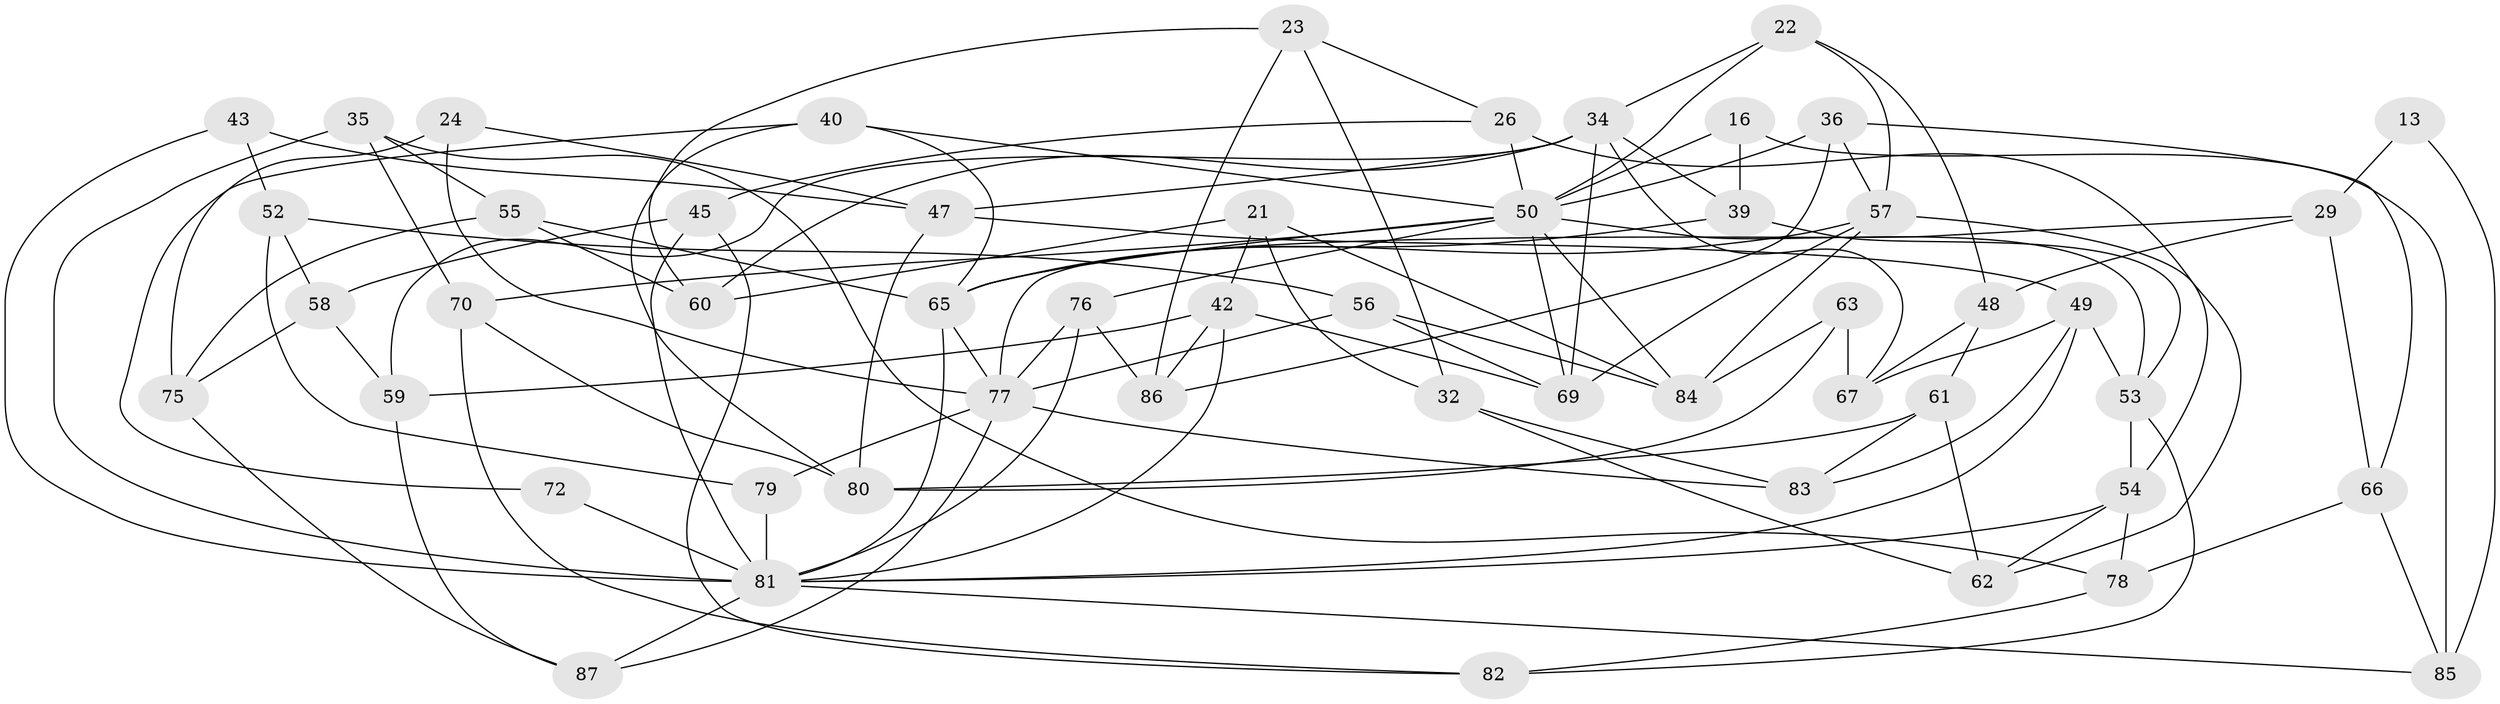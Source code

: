 // original degree distribution, {4: 1.0}
// Generated by graph-tools (version 1.1) at 2025/02/03/04/25 22:02:20]
// undirected, 52 vertices, 117 edges
graph export_dot {
graph [start="1"]
  node [color=gray90,style=filled];
  13;
  16;
  21;
  22;
  23;
  24;
  26;
  29 [super="+18"];
  32;
  34 [super="+27"];
  35;
  36;
  39;
  40 [super="+4"];
  42 [super="+10"];
  43;
  45;
  47 [super="+17"];
  48;
  49 [super="+19"];
  50 [super="+2+28+25"];
  52;
  53 [super="+31"];
  54 [super="+8"];
  55;
  56;
  57 [super="+20"];
  58;
  59;
  60;
  61;
  62;
  63;
  65 [super="+5+7+12+51"];
  66;
  67;
  69 [super="+68"];
  70 [super="+30"];
  72;
  75;
  76;
  77 [super="+71+73"];
  78;
  79;
  80 [super="+6"];
  81 [super="+64+74"];
  82;
  83 [super="+37"];
  84 [super="+41"];
  85 [super="+46"];
  86;
  87;
  13 -- 85 [weight=2];
  13 -- 29 [weight=2];
  16 -- 39;
  16 -- 85 [weight=2];
  16 -- 50;
  21 -- 60;
  21 -- 32;
  21 -- 84;
  21 -- 42;
  22 -- 50;
  22 -- 34;
  22 -- 48;
  22 -- 57;
  23 -- 86;
  23 -- 32;
  23 -- 60;
  23 -- 26;
  24 -- 75;
  24 -- 77 [weight=2];
  24 -- 47;
  26 -- 45;
  26 -- 54;
  26 -- 50;
  29 -- 48;
  29 -- 66;
  29 -- 77 [weight=2];
  32 -- 62;
  32 -- 83;
  34 -- 39;
  34 -- 67;
  34 -- 69;
  34 -- 59;
  34 -- 60;
  34 -- 47 [weight=2];
  35 -- 55;
  35 -- 78;
  35 -- 70;
  35 -- 81;
  36 -- 86;
  36 -- 66;
  36 -- 50;
  36 -- 57;
  39 -- 65;
  39 -- 53;
  40 -- 72 [weight=2];
  40 -- 80;
  40 -- 65 [weight=2];
  40 -- 50;
  42 -- 86;
  42 -- 81;
  42 -- 59;
  42 -- 69 [weight=2];
  43 -- 47;
  43 -- 52;
  43 -- 81 [weight=2];
  45 -- 82;
  45 -- 58;
  45 -- 81;
  47 -- 49;
  47 -- 80;
  48 -- 61;
  48 -- 67;
  49 -- 81;
  49 -- 67;
  49 -- 83 [weight=2];
  49 -- 53;
  50 -- 53;
  50 -- 76;
  50 -- 70 [weight=2];
  50 -- 69;
  50 -- 84;
  50 -- 65;
  52 -- 79;
  52 -- 56;
  52 -- 58;
  53 -- 82;
  53 -- 54 [weight=2];
  54 -- 62;
  54 -- 78;
  54 -- 81;
  55 -- 75;
  55 -- 60;
  55 -- 65;
  56 -- 69;
  56 -- 84;
  56 -- 77;
  57 -- 84;
  57 -- 62;
  57 -- 65;
  57 -- 69;
  58 -- 75;
  58 -- 59;
  59 -- 87;
  61 -- 83;
  61 -- 62;
  61 -- 80;
  63 -- 84 [weight=2];
  63 -- 67;
  63 -- 80;
  65 -- 81 [weight=2];
  65 -- 77 [weight=4];
  66 -- 78;
  66 -- 85;
  70 -- 82;
  70 -- 80 [weight=2];
  72 -- 81 [weight=2];
  75 -- 87;
  76 -- 86;
  76 -- 77;
  76 -- 81;
  77 -- 79;
  77 -- 83 [weight=2];
  77 -- 87;
  78 -- 82;
  79 -- 81 [weight=2];
  81 -- 85;
  81 -- 87;
}
